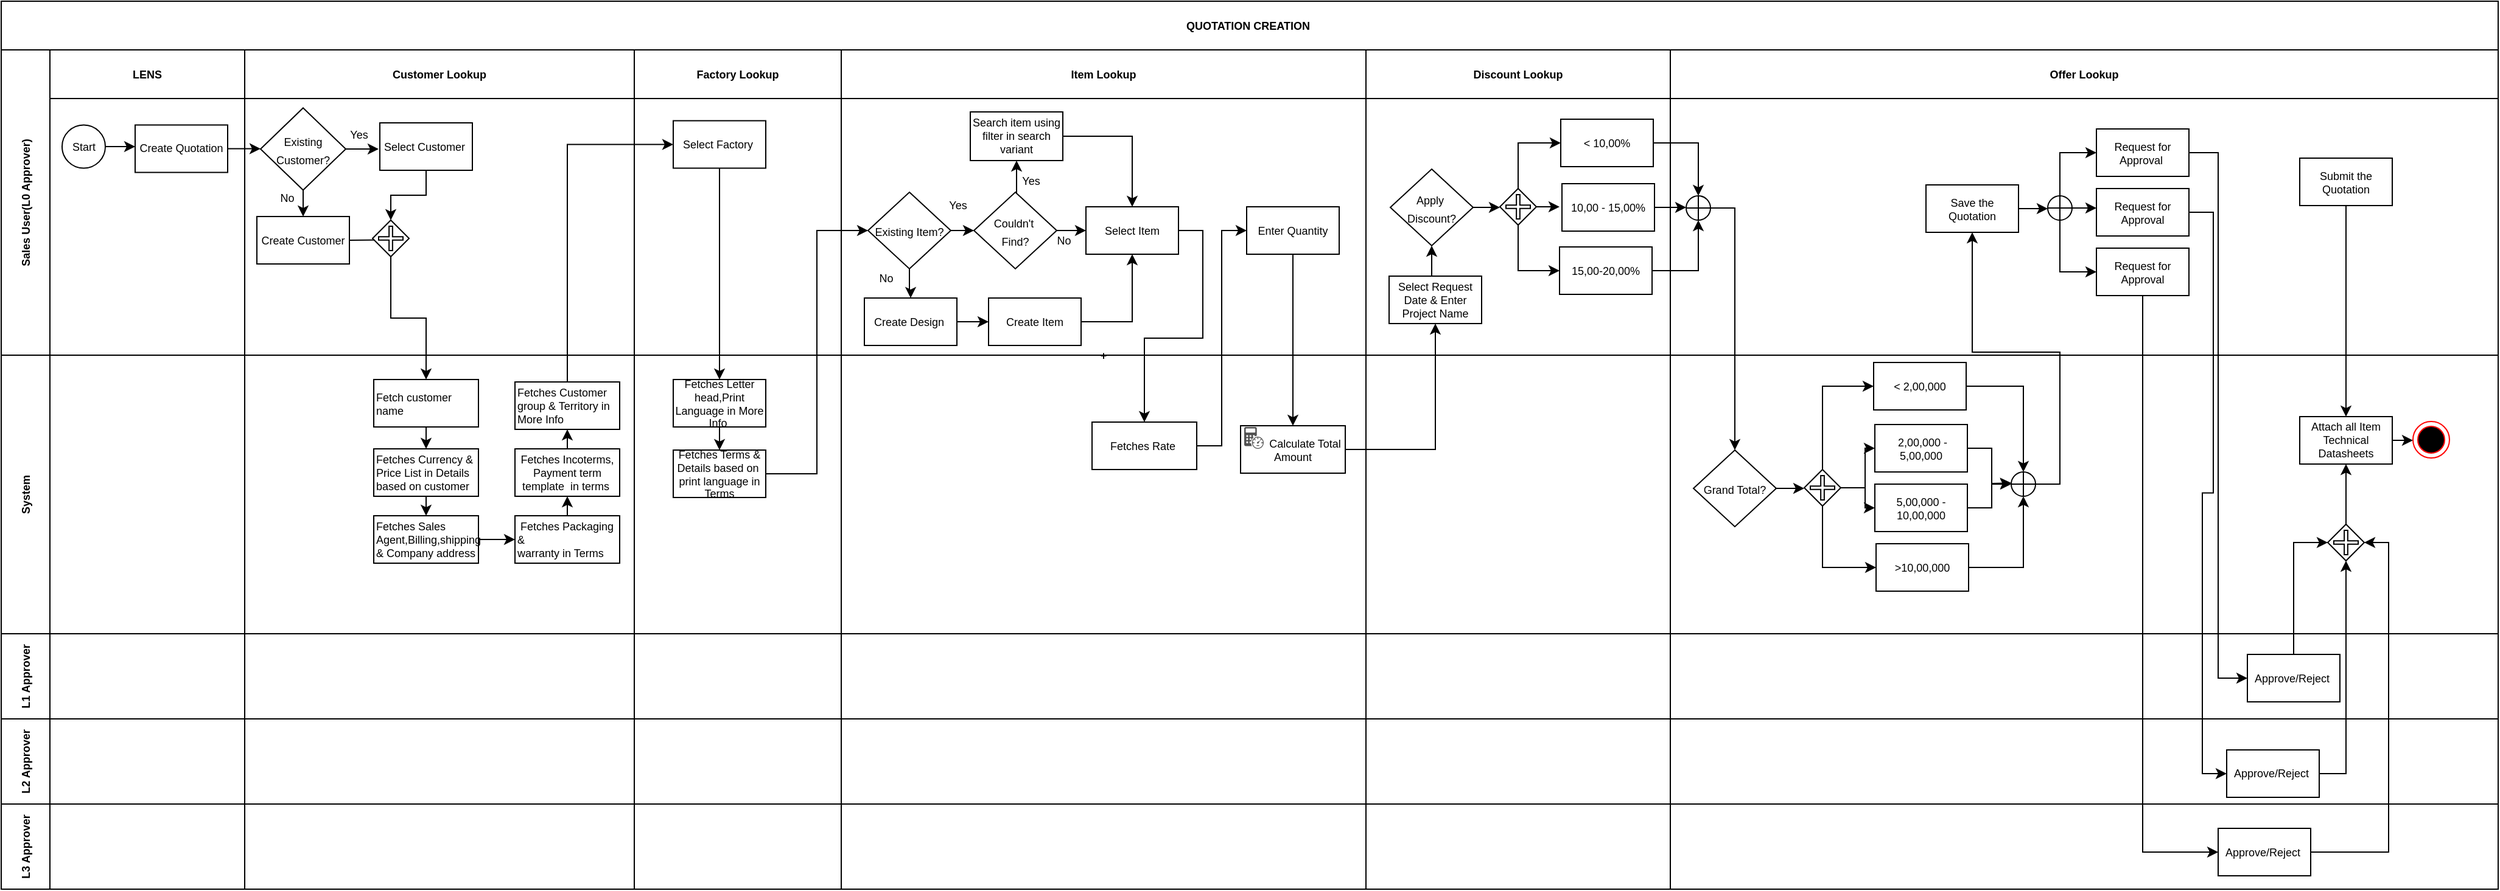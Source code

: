 <mxfile version="28.0.4">
  <diagram name="Page-1" id="TXxOkmzMB-AsiZWHqzil">
    <mxGraphModel dx="1001" dy="408" grid="1" gridSize="10" guides="1" tooltips="1" connect="1" arrows="1" fold="1" page="1" pageScale="1" pageWidth="1400" pageHeight="850" math="0" shadow="0">
      <root>
        <mxCell id="0" />
        <mxCell id="1" parent="0" />
        <mxCell id="I9-Bo0b2mwKEJArJB-ll-1" value="QUOTATION CREATION " style="shape=table;childLayout=tableLayout;startSize=40;collapsible=0;recursiveResize=0;expand=0;fontSize=9;fontStyle=1" parent="1" vertex="1">
          <mxGeometry x="119" width="2051.0" height="730.0" as="geometry" />
        </mxCell>
        <mxCell id="I9-Bo0b2mwKEJArJB-ll-2" value="Sales User(L0 Approver)" style="shape=tableRow;horizontal=0;swimlaneHead=0;swimlaneBody=0;top=0;left=0;strokeColor=inherit;bottom=0;right=0;dropTarget=0;fontStyle=1;fillColor=none;points=[[0,0.5],[1,0.5]];portConstraint=eastwest;startSize=40;collapsible=0;recursiveResize=0;expand=0;fontSize=9;" parent="I9-Bo0b2mwKEJArJB-ll-1" vertex="1">
          <mxGeometry y="40" width="2051.0" height="251" as="geometry" />
        </mxCell>
        <mxCell id="I9-Bo0b2mwKEJArJB-ll-3" value="LENS" style="swimlane;swimlaneHead=0;swimlaneBody=0;fontStyle=1;strokeColor=inherit;connectable=0;fillColor=none;startSize=40;collapsible=0;recursiveResize=0;expand=0;fontSize=9;" parent="I9-Bo0b2mwKEJArJB-ll-2" vertex="1">
          <mxGeometry x="40" width="160" height="251" as="geometry">
            <mxRectangle width="160" height="251" as="alternateBounds" />
          </mxGeometry>
        </mxCell>
        <mxCell id="I9-Bo0b2mwKEJArJB-ll-82" style="edgeStyle=orthogonalEdgeStyle;rounded=0;orthogonalLoop=1;jettySize=auto;html=1;exitX=1;exitY=0.5;exitDx=0;exitDy=0;" parent="I9-Bo0b2mwKEJArJB-ll-3" source="I9-Bo0b2mwKEJArJB-ll-34" edge="1">
          <mxGeometry relative="1" as="geometry">
            <mxPoint x="70" y="79.5" as="targetPoint" />
          </mxGeometry>
        </mxCell>
        <mxCell id="I9-Bo0b2mwKEJArJB-ll-34" value="&lt;font&gt;Start&lt;/font&gt;" style="ellipse;whiteSpace=wrap;html=1;aspect=fixed;fontSize=9;" parent="I9-Bo0b2mwKEJArJB-ll-3" vertex="1">
          <mxGeometry x="10" y="61.75" width="35.5" height="35.5" as="geometry" />
        </mxCell>
        <mxCell id="I9-Bo0b2mwKEJArJB-ll-36" value="Create Quotation" style="rounded=0;whiteSpace=wrap;html=1;align=center;fontSize=9;" parent="I9-Bo0b2mwKEJArJB-ll-3" vertex="1">
          <mxGeometry x="70" y="61.75" width="76" height="39" as="geometry" />
        </mxCell>
        <mxCell id="I9-Bo0b2mwKEJArJB-ll-4" value="Customer Lookup" style="swimlane;swimlaneHead=0;swimlaneBody=0;fontStyle=1;strokeColor=inherit;connectable=0;fillColor=none;startSize=40;collapsible=0;recursiveResize=0;expand=0;fontSize=9;" parent="I9-Bo0b2mwKEJArJB-ll-2" vertex="1">
          <mxGeometry x="200" width="320" height="251" as="geometry">
            <mxRectangle width="320" height="251" as="alternateBounds" />
          </mxGeometry>
        </mxCell>
        <mxCell id="I9-Bo0b2mwKEJArJB-ll-195" style="edgeStyle=orthogonalEdgeStyle;rounded=0;orthogonalLoop=1;jettySize=auto;html=1;exitX=1;exitY=0.5;exitDx=0;exitDy=0;" parent="I9-Bo0b2mwKEJArJB-ll-4" source="I9-Bo0b2mwKEJArJB-ll-5" edge="1">
          <mxGeometry relative="1" as="geometry">
            <mxPoint x="130" y="156" as="targetPoint" />
          </mxGeometry>
        </mxCell>
        <mxCell id="I9-Bo0b2mwKEJArJB-ll-5" value="Create Customer" style="rounded=0;whiteSpace=wrap;html=1;align=center;fontSize=9;" parent="I9-Bo0b2mwKEJArJB-ll-4" vertex="1">
          <mxGeometry x="10" y="137" width="76" height="39" as="geometry" />
        </mxCell>
        <mxCell id="I9-Bo0b2mwKEJArJB-ll-7" value="Select Request Date &amp;amp; Enter Project Name" style="rounded=0;whiteSpace=wrap;html=1;align=center;fontSize=9;" parent="I9-Bo0b2mwKEJArJB-ll-4" vertex="1">
          <mxGeometry x="940" y="186" width="76" height="39" as="geometry" />
        </mxCell>
        <mxCell id="I9-Bo0b2mwKEJArJB-ll-9" value="Select Item" style="rounded=0;whiteSpace=wrap;html=1;align=center;fontSize=9;" parent="I9-Bo0b2mwKEJArJB-ll-4" vertex="1">
          <mxGeometry x="691" y="129" width="76" height="39" as="geometry" />
        </mxCell>
        <mxCell id="I9-Bo0b2mwKEJArJB-ll-91" value="Select Customer&amp;nbsp;" style="rounded=0;whiteSpace=wrap;html=1;align=center;fontSize=9;" parent="I9-Bo0b2mwKEJArJB-ll-4" vertex="1">
          <mxGeometry x="111" y="60" width="76" height="39" as="geometry" />
        </mxCell>
        <mxCell id="I9-Bo0b2mwKEJArJB-ll-111" style="edgeStyle=orthogonalEdgeStyle;rounded=0;orthogonalLoop=1;jettySize=auto;html=1;exitX=1;exitY=0.5;exitDx=0;exitDy=0;" parent="I9-Bo0b2mwKEJArJB-ll-4" source="I9-Bo0b2mwKEJArJB-ll-106" edge="1">
          <mxGeometry relative="1" as="geometry">
            <mxPoint x="110" y="81.167" as="targetPoint" />
          </mxGeometry>
        </mxCell>
        <mxCell id="I9-Bo0b2mwKEJArJB-ll-112" style="edgeStyle=orthogonalEdgeStyle;rounded=0;orthogonalLoop=1;jettySize=auto;html=1;exitX=0.5;exitY=1;exitDx=0;exitDy=0;entryX=0.5;entryY=0;entryDx=0;entryDy=0;" parent="I9-Bo0b2mwKEJArJB-ll-4" source="I9-Bo0b2mwKEJArJB-ll-106" target="I9-Bo0b2mwKEJArJB-ll-5" edge="1">
          <mxGeometry relative="1" as="geometry" />
        </mxCell>
        <mxCell id="I9-Bo0b2mwKEJArJB-ll-106" value="&lt;font style=&quot;font-size: 9px;&quot;&gt;Existing Customer?&lt;/font&gt;" style="rhombus;whiteSpace=wrap;html=1;" parent="I9-Bo0b2mwKEJArJB-ll-4" vertex="1">
          <mxGeometry x="13" y="47.75" width="70" height="67.5" as="geometry" />
        </mxCell>
        <mxCell id="I9-Bo0b2mwKEJArJB-ll-113" value="&lt;font style=&quot;font-size: 9px;&quot;&gt;No&lt;/font&gt;" style="text;html=1;align=center;verticalAlign=middle;whiteSpace=wrap;rounded=0;" parent="I9-Bo0b2mwKEJArJB-ll-4" vertex="1">
          <mxGeometry x="20" y="115.25" width="30" height="12.25" as="geometry" />
        </mxCell>
        <mxCell id="I9-Bo0b2mwKEJArJB-ll-114" value="&lt;font style=&quot;font-size: 9px;&quot;&gt;Yes&lt;/font&gt;" style="text;html=1;align=center;verticalAlign=middle;whiteSpace=wrap;rounded=0;" parent="I9-Bo0b2mwKEJArJB-ll-4" vertex="1">
          <mxGeometry x="79" y="63" width="30" height="12.25" as="geometry" />
        </mxCell>
        <mxCell id="I9-Bo0b2mwKEJArJB-ll-123" value="Factory Lookup" style="swimlane;swimlaneHead=0;swimlaneBody=0;fontStyle=1;strokeColor=inherit;connectable=0;fillColor=none;startSize=40;collapsible=0;recursiveResize=0;expand=0;fontSize=9;" parent="I9-Bo0b2mwKEJArJB-ll-2" vertex="1">
          <mxGeometry x="520" width="170" height="251" as="geometry">
            <mxRectangle width="170" height="251" as="alternateBounds" />
          </mxGeometry>
        </mxCell>
        <mxCell id="I9-Bo0b2mwKEJArJB-ll-127" value="Select Factory&amp;nbsp;" style="rounded=0;whiteSpace=wrap;html=1;align=center;fontSize=9;" parent="I9-Bo0b2mwKEJArJB-ll-123" vertex="1">
          <mxGeometry x="32" y="58.25" width="76" height="39" as="geometry" />
        </mxCell>
        <mxCell id="I9-Bo0b2mwKEJArJB-ll-10" value="Item Lookup" style="swimlane;swimlaneHead=0;swimlaneBody=0;fontStyle=1;strokeColor=inherit;connectable=0;fillColor=none;startSize=40;collapsible=0;recursiveResize=0;expand=0;fontSize=9;" parent="I9-Bo0b2mwKEJArJB-ll-2" vertex="1">
          <mxGeometry x="690" width="431" height="251" as="geometry">
            <mxRectangle width="431" height="251" as="alternateBounds" />
          </mxGeometry>
        </mxCell>
        <mxCell id="I9-Bo0b2mwKEJArJB-ll-138" value="Search item using filter in search variant" style="rounded=0;whiteSpace=wrap;html=1;align=center;fontSize=9;" parent="I9-Bo0b2mwKEJArJB-ll-10" vertex="1">
          <mxGeometry x="106" y="51" width="76" height="40" as="geometry" />
        </mxCell>
        <mxCell id="I9-Bo0b2mwKEJArJB-ll-153" style="edgeStyle=orthogonalEdgeStyle;rounded=0;orthogonalLoop=1;jettySize=auto;html=1;exitX=1;exitY=0.5;exitDx=0;exitDy=0;entryX=0;entryY=0.5;entryDx=0;entryDy=0;" parent="I9-Bo0b2mwKEJArJB-ll-10" source="I9-Bo0b2mwKEJArJB-ll-139" target="I9-Bo0b2mwKEJArJB-ll-152" edge="1">
          <mxGeometry relative="1" as="geometry" />
        </mxCell>
        <mxCell id="I9-Bo0b2mwKEJArJB-ll-139" value="Create Design&amp;nbsp;" style="rounded=0;whiteSpace=wrap;html=1;align=center;fontSize=9;" parent="I9-Bo0b2mwKEJArJB-ll-10" vertex="1">
          <mxGeometry x="19" y="204" width="76" height="39" as="geometry" />
        </mxCell>
        <mxCell id="I9-Bo0b2mwKEJArJB-ll-160" style="edgeStyle=orthogonalEdgeStyle;rounded=0;orthogonalLoop=1;jettySize=auto;html=1;exitX=0.5;exitY=1;exitDx=0;exitDy=0;" parent="I9-Bo0b2mwKEJArJB-ll-10" source="I9-Bo0b2mwKEJArJB-ll-135" target="I9-Bo0b2mwKEJArJB-ll-139" edge="1">
          <mxGeometry relative="1" as="geometry" />
        </mxCell>
        <mxCell id="I9-Bo0b2mwKEJArJB-ll-162" style="edgeStyle=orthogonalEdgeStyle;rounded=0;orthogonalLoop=1;jettySize=auto;html=1;exitX=1;exitY=0.5;exitDx=0;exitDy=0;entryX=0;entryY=0.5;entryDx=0;entryDy=0;" parent="I9-Bo0b2mwKEJArJB-ll-10" source="I9-Bo0b2mwKEJArJB-ll-135" target="I9-Bo0b2mwKEJArJB-ll-161" edge="1">
          <mxGeometry relative="1" as="geometry" />
        </mxCell>
        <mxCell id="I9-Bo0b2mwKEJArJB-ll-135" value="&lt;font style=&quot;font-size: 9px;&quot;&gt;Existing Item?&lt;/font&gt;" style="rhombus;whiteSpace=wrap;html=1;" parent="I9-Bo0b2mwKEJArJB-ll-10" vertex="1">
          <mxGeometry x="22" y="117" width="68" height="63" as="geometry" />
        </mxCell>
        <mxCell id="I9-Bo0b2mwKEJArJB-ll-137" value="&lt;font style=&quot;font-size: 9px;&quot;&gt;Yes&lt;/font&gt;" style="text;html=1;align=center;verticalAlign=middle;whiteSpace=wrap;rounded=0;" parent="I9-Bo0b2mwKEJArJB-ll-10" vertex="1">
          <mxGeometry x="81" y="121" width="30" height="11.75" as="geometry" />
        </mxCell>
        <mxCell id="I9-Bo0b2mwKEJArJB-ll-136" value="&lt;font style=&quot;font-size: 9px;&quot;&gt;No&lt;/font&gt;" style="text;html=1;align=center;verticalAlign=middle;whiteSpace=wrap;rounded=0;" parent="I9-Bo0b2mwKEJArJB-ll-10" vertex="1">
          <mxGeometry x="22" y="180.5" width="30" height="12.25" as="geometry" />
        </mxCell>
        <mxCell id="I9-Bo0b2mwKEJArJB-ll-152" value="Create Item" style="rounded=0;whiteSpace=wrap;html=1;align=center;fontSize=9;" parent="I9-Bo0b2mwKEJArJB-ll-10" vertex="1">
          <mxGeometry x="121" y="204" width="76" height="39" as="geometry" />
        </mxCell>
        <mxCell id="I9-Bo0b2mwKEJArJB-ll-154" value="Enter Quantity" style="rounded=0;whiteSpace=wrap;html=1;align=center;fontSize=9;" parent="I9-Bo0b2mwKEJArJB-ll-10" vertex="1">
          <mxGeometry x="333" y="129" width="76" height="39" as="geometry" />
        </mxCell>
        <mxCell id="I9-Bo0b2mwKEJArJB-ll-164" style="edgeStyle=orthogonalEdgeStyle;rounded=0;orthogonalLoop=1;jettySize=auto;html=1;exitX=0.5;exitY=0;exitDx=0;exitDy=0;entryX=0.5;entryY=1;entryDx=0;entryDy=0;" parent="I9-Bo0b2mwKEJArJB-ll-10" source="I9-Bo0b2mwKEJArJB-ll-161" target="I9-Bo0b2mwKEJArJB-ll-138" edge="1">
          <mxGeometry relative="1" as="geometry" />
        </mxCell>
        <mxCell id="I9-Bo0b2mwKEJArJB-ll-166" style="edgeStyle=orthogonalEdgeStyle;rounded=0;orthogonalLoop=1;jettySize=auto;html=1;exitX=1;exitY=0.5;exitDx=0;exitDy=0;" parent="I9-Bo0b2mwKEJArJB-ll-10" source="I9-Bo0b2mwKEJArJB-ll-161" edge="1">
          <mxGeometry relative="1" as="geometry">
            <mxPoint x="201" y="148.833" as="targetPoint" />
          </mxGeometry>
        </mxCell>
        <mxCell id="I9-Bo0b2mwKEJArJB-ll-161" value="&lt;div&gt;&lt;font style=&quot;font-size: 9px;&quot;&gt;Couldn&#39;t&amp;nbsp;&lt;/font&gt;&lt;/div&gt;&lt;div&gt;&lt;font style=&quot;font-size: 9px;&quot;&gt;Find?&lt;/font&gt;&lt;/div&gt;" style="rhombus;whiteSpace=wrap;html=1;" parent="I9-Bo0b2mwKEJArJB-ll-10" vertex="1">
          <mxGeometry x="109" y="117" width="68" height="63" as="geometry" />
        </mxCell>
        <mxCell id="I9-Bo0b2mwKEJArJB-ll-165" value="&lt;font style=&quot;font-size: 9px;&quot;&gt;Yes&lt;/font&gt;" style="text;html=1;align=center;verticalAlign=middle;whiteSpace=wrap;rounded=0;" parent="I9-Bo0b2mwKEJArJB-ll-10" vertex="1">
          <mxGeometry x="141" y="101" width="30" height="11.75" as="geometry" />
        </mxCell>
        <mxCell id="I9-Bo0b2mwKEJArJB-ll-167" value="&lt;font style=&quot;font-size: 9px;&quot;&gt;No&lt;/font&gt;" style="text;html=1;align=center;verticalAlign=middle;whiteSpace=wrap;rounded=0;" parent="I9-Bo0b2mwKEJArJB-ll-10" vertex="1">
          <mxGeometry x="168" y="150" width="30" height="12.25" as="geometry" />
        </mxCell>
        <mxCell id="I9-Bo0b2mwKEJArJB-ll-11" value="Discount Lookup" style="swimlane;swimlaneHead=0;swimlaneBody=0;fontStyle=1;strokeColor=inherit;connectable=0;fillColor=none;startSize=40;collapsible=0;recursiveResize=0;expand=0;fontSize=9;" parent="I9-Bo0b2mwKEJArJB-ll-2" vertex="1">
          <mxGeometry x="1121" width="250" height="251" as="geometry">
            <mxRectangle width="250" height="251" as="alternateBounds" />
          </mxGeometry>
        </mxCell>
        <mxCell id="0062zbEWB8ZTDNwPYumu-15" style="edgeStyle=orthogonalEdgeStyle;rounded=0;orthogonalLoop=1;jettySize=auto;html=1;exitX=1;exitY=0.5;exitDx=0;exitDy=0;" edge="1" parent="I9-Bo0b2mwKEJArJB-ll-11" source="0062zbEWB8ZTDNwPYumu-1">
          <mxGeometry relative="1" as="geometry">
            <mxPoint x="110" y="129.706" as="targetPoint" />
          </mxGeometry>
        </mxCell>
        <mxCell id="0062zbEWB8ZTDNwPYumu-1" value="&lt;div&gt;&lt;font style=&quot;font-size: 9px;&quot;&gt;Apply&amp;nbsp;&lt;/font&gt;&lt;/div&gt;&lt;div&gt;&lt;font style=&quot;font-size: 9px;&quot;&gt;Discount?&lt;/font&gt;&lt;/div&gt;" style="rhombus;whiteSpace=wrap;html=1;" vertex="1" parent="I9-Bo0b2mwKEJArJB-ll-11">
          <mxGeometry x="20" y="98" width="68" height="63" as="geometry" />
        </mxCell>
        <mxCell id="I9-Bo0b2mwKEJArJB-ll-12" value="Offer Lookup" style="swimlane;swimlaneHead=0;swimlaneBody=0;fontStyle=1;strokeColor=inherit;connectable=0;fillColor=none;startSize=40;collapsible=0;recursiveResize=0;expand=0;fontSize=9;" parent="I9-Bo0b2mwKEJArJB-ll-2" vertex="1">
          <mxGeometry x="1371" width="680" height="251" as="geometry">
            <mxRectangle width="680" height="251" as="alternateBounds" />
          </mxGeometry>
        </mxCell>
        <mxCell id="96Y8R74PH3aCacMJTz5c-129" value="&amp;lt; 2,00,000" style="rounded=0;whiteSpace=wrap;html=1;align=center;fontSize=9;" parent="I9-Bo0b2mwKEJArJB-ll-12" vertex="1">
          <mxGeometry x="167" y="257" width="76" height="39" as="geometry" />
        </mxCell>
        <mxCell id="I9-Bo0b2mwKEJArJB-ll-53" value="Submit the Quotation" style="rounded=0;whiteSpace=wrap;html=1;align=center;fontSize=9;" parent="I9-Bo0b2mwKEJArJB-ll-12" vertex="1">
          <mxGeometry x="517" y="89" width="76" height="39" as="geometry" />
        </mxCell>
        <mxCell id="96Y8R74PH3aCacMJTz5c-23" value="&lt;font style=&quot;font-size: 9px;&quot;&gt;Grand Total?&lt;/font&gt;" style="rhombus;whiteSpace=wrap;html=1;" parent="I9-Bo0b2mwKEJArJB-ll-12" vertex="1">
          <mxGeometry x="19" y="329" width="68" height="63" as="geometry" />
        </mxCell>
        <mxCell id="96Y8R74PH3aCacMJTz5c-22" value="&amp;nbsp;2,00,000 - 5,00,000" style="rounded=0;whiteSpace=wrap;html=1;align=center;fontSize=9;" parent="I9-Bo0b2mwKEJArJB-ll-12" vertex="1">
          <mxGeometry x="168" y="308" width="76" height="39" as="geometry" />
        </mxCell>
        <mxCell id="96Y8R74PH3aCacMJTz5c-127" value="5,00,000 - 10,00,000" style="rounded=0;whiteSpace=wrap;html=1;align=center;fontSize=9;" parent="I9-Bo0b2mwKEJArJB-ll-12" vertex="1">
          <mxGeometry x="168" y="357" width="76" height="39" as="geometry" />
        </mxCell>
        <mxCell id="96Y8R74PH3aCacMJTz5c-128" value="&amp;gt;10,00,000" style="rounded=0;whiteSpace=wrap;html=1;align=center;fontSize=9;" parent="I9-Bo0b2mwKEJArJB-ll-12" vertex="1">
          <mxGeometry x="169" y="406" width="76" height="39" as="geometry" />
        </mxCell>
        <mxCell id="96Y8R74PH3aCacMJTz5c-153" value="Request for Approval&amp;nbsp;" style="rounded=0;whiteSpace=wrap;html=1;align=center;fontSize=9;" parent="I9-Bo0b2mwKEJArJB-ll-12" vertex="1">
          <mxGeometry x="350" y="65" width="76" height="39" as="geometry" />
        </mxCell>
        <mxCell id="96Y8R74PH3aCacMJTz5c-198" value="Request for Approval" style="rounded=0;whiteSpace=wrap;html=1;align=center;fontSize=9;" parent="I9-Bo0b2mwKEJArJB-ll-12" vertex="1">
          <mxGeometry x="350" y="163" width="76" height="39" as="geometry" />
        </mxCell>
        <mxCell id="96Y8R74PH3aCacMJTz5c-197" value="Request for Approval" style="rounded=0;whiteSpace=wrap;html=1;align=center;fontSize=9;" parent="I9-Bo0b2mwKEJArJB-ll-12" vertex="1">
          <mxGeometry x="350" y="114" width="76" height="39" as="geometry" />
        </mxCell>
        <mxCell id="0062zbEWB8ZTDNwPYumu-41" style="edgeStyle=orthogonalEdgeStyle;rounded=0;orthogonalLoop=1;jettySize=auto;html=1;exitX=1;exitY=0.5;exitDx=0;exitDy=0;" edge="1" parent="I9-Bo0b2mwKEJArJB-ll-12" source="I9-Bo0b2mwKEJArJB-ll-51">
          <mxGeometry relative="1" as="geometry">
            <mxPoint x="310" y="130.333" as="targetPoint" />
          </mxGeometry>
        </mxCell>
        <mxCell id="I9-Bo0b2mwKEJArJB-ll-51" value="Save the Quotation" style="rounded=0;whiteSpace=wrap;html=1;align=center;fontSize=9;" parent="I9-Bo0b2mwKEJArJB-ll-12" vertex="1">
          <mxGeometry x="210" y="111" width="76" height="39" as="geometry" />
        </mxCell>
        <mxCell id="0062zbEWB8ZTDNwPYumu-42" style="edgeStyle=orthogonalEdgeStyle;rounded=0;orthogonalLoop=1;jettySize=auto;html=1;exitX=0.5;exitY=0;exitDx=0;exitDy=0;entryX=0;entryY=0.5;entryDx=0;entryDy=0;" edge="1" parent="I9-Bo0b2mwKEJArJB-ll-12" source="0062zbEWB8ZTDNwPYumu-18" target="96Y8R74PH3aCacMJTz5c-153">
          <mxGeometry relative="1" as="geometry" />
        </mxCell>
        <mxCell id="0062zbEWB8ZTDNwPYumu-43" style="edgeStyle=orthogonalEdgeStyle;rounded=0;orthogonalLoop=1;jettySize=auto;html=1;exitX=1;exitY=0.5;exitDx=0;exitDy=0;" edge="1" parent="I9-Bo0b2mwKEJArJB-ll-12" source="0062zbEWB8ZTDNwPYumu-18">
          <mxGeometry relative="1" as="geometry">
            <mxPoint x="350" y="130.333" as="targetPoint" />
          </mxGeometry>
        </mxCell>
        <mxCell id="0062zbEWB8ZTDNwPYumu-45" style="edgeStyle=orthogonalEdgeStyle;rounded=0;orthogonalLoop=1;jettySize=auto;html=1;exitX=0.5;exitY=1;exitDx=0;exitDy=0;entryX=0;entryY=0.5;entryDx=0;entryDy=0;" edge="1" parent="I9-Bo0b2mwKEJArJB-ll-12" source="0062zbEWB8ZTDNwPYumu-18" target="96Y8R74PH3aCacMJTz5c-198">
          <mxGeometry relative="1" as="geometry" />
        </mxCell>
        <mxCell id="0062zbEWB8ZTDNwPYumu-18" value="" style="shape=orEllipse;perimeter=ellipsePerimeter;whiteSpace=wrap;html=1;backgroundOutline=1;" vertex="1" parent="I9-Bo0b2mwKEJArJB-ll-12">
          <mxGeometry x="310" y="120" width="20" height="20" as="geometry" />
        </mxCell>
        <mxCell id="0062zbEWB8ZTDNwPYumu-50" style="edgeStyle=orthogonalEdgeStyle;rounded=0;orthogonalLoop=1;jettySize=auto;html=1;exitX=1;exitY=0.5;exitDx=0;exitDy=0;entryX=0.5;entryY=0;entryDx=0;entryDy=0;" edge="1" parent="I9-Bo0b2mwKEJArJB-ll-12" source="0062zbEWB8ZTDNwPYumu-46" target="96Y8R74PH3aCacMJTz5c-23">
          <mxGeometry relative="1" as="geometry" />
        </mxCell>
        <mxCell id="0062zbEWB8ZTDNwPYumu-46" value="" style="shape=orEllipse;perimeter=ellipsePerimeter;whiteSpace=wrap;html=1;backgroundOutline=1;" vertex="1" parent="I9-Bo0b2mwKEJArJB-ll-12">
          <mxGeometry x="13" y="120" width="20" height="20" as="geometry" />
        </mxCell>
        <mxCell id="I9-Bo0b2mwKEJArJB-ll-107" style="edgeStyle=orthogonalEdgeStyle;rounded=0;orthogonalLoop=1;jettySize=auto;html=1;exitX=1;exitY=0.5;exitDx=0;exitDy=0;entryX=0;entryY=0.5;entryDx=0;entryDy=0;" parent="I9-Bo0b2mwKEJArJB-ll-2" source="I9-Bo0b2mwKEJArJB-ll-36" target="I9-Bo0b2mwKEJArJB-ll-106" edge="1">
          <mxGeometry relative="1" as="geometry" />
        </mxCell>
        <mxCell id="I9-Bo0b2mwKEJArJB-ll-168" style="edgeStyle=orthogonalEdgeStyle;rounded=0;orthogonalLoop=1;jettySize=auto;html=1;exitX=1;exitY=0.5;exitDx=0;exitDy=0;entryX=0.5;entryY=0;entryDx=0;entryDy=0;" parent="I9-Bo0b2mwKEJArJB-ll-2" source="I9-Bo0b2mwKEJArJB-ll-138" target="I9-Bo0b2mwKEJArJB-ll-9" edge="1">
          <mxGeometry relative="1" as="geometry" />
        </mxCell>
        <mxCell id="I9-Bo0b2mwKEJArJB-ll-169" style="edgeStyle=orthogonalEdgeStyle;rounded=0;orthogonalLoop=1;jettySize=auto;html=1;exitX=1;exitY=0.5;exitDx=0;exitDy=0;entryX=0.5;entryY=1;entryDx=0;entryDy=0;" parent="I9-Bo0b2mwKEJArJB-ll-2" source="I9-Bo0b2mwKEJArJB-ll-152" target="I9-Bo0b2mwKEJArJB-ll-9" edge="1">
          <mxGeometry relative="1" as="geometry" />
        </mxCell>
        <mxCell id="0062zbEWB8ZTDNwPYumu-2" style="edgeStyle=orthogonalEdgeStyle;rounded=0;orthogonalLoop=1;jettySize=auto;html=1;exitX=0.5;exitY=0;exitDx=0;exitDy=0;entryX=0.5;entryY=1;entryDx=0;entryDy=0;" edge="1" parent="I9-Bo0b2mwKEJArJB-ll-2" source="I9-Bo0b2mwKEJArJB-ll-7" target="0062zbEWB8ZTDNwPYumu-1">
          <mxGeometry relative="1" as="geometry" />
        </mxCell>
        <mxCell id="I9-Bo0b2mwKEJArJB-ll-13" value="System" style="shape=tableRow;horizontal=0;swimlaneHead=0;swimlaneBody=0;top=0;left=0;strokeColor=inherit;bottom=0;right=0;dropTarget=0;fontStyle=1;fillColor=none;points=[[0,0.5],[1,0.5]];portConstraint=eastwest;startSize=40;collapsible=0;recursiveResize=0;expand=0;fontSize=9;" parent="I9-Bo0b2mwKEJArJB-ll-1" vertex="1">
          <mxGeometry y="291" width="2051.0" height="229" as="geometry" />
        </mxCell>
        <mxCell id="I9-Bo0b2mwKEJArJB-ll-14" value="" style="swimlane;swimlaneHead=0;swimlaneBody=0;fontStyle=1;connectable=0;strokeColor=inherit;fillColor=none;startSize=0;collapsible=0;recursiveResize=0;expand=0;fontSize=9;" parent="I9-Bo0b2mwKEJArJB-ll-13" vertex="1">
          <mxGeometry x="40" width="160" height="229" as="geometry">
            <mxRectangle width="160" height="229" as="alternateBounds" />
          </mxGeometry>
        </mxCell>
        <mxCell id="I9-Bo0b2mwKEJArJB-ll-15" value="" style="swimlane;swimlaneHead=0;swimlaneBody=0;fontStyle=1;connectable=0;strokeColor=inherit;fillColor=none;startSize=0;collapsible=0;recursiveResize=0;expand=0;fontSize=9;" parent="I9-Bo0b2mwKEJArJB-ll-13" vertex="1">
          <mxGeometry x="200" width="320" height="229" as="geometry">
            <mxRectangle width="320" height="229" as="alternateBounds" />
          </mxGeometry>
        </mxCell>
        <mxCell id="I9-Bo0b2mwKEJArJB-ll-16" value="&amp;nbsp; &amp;nbsp; &amp;nbsp; &amp;nbsp; Calculate Total Amount" style="rounded=0;whiteSpace=wrap;html=1;align=center;fontSize=9;" parent="I9-Bo0b2mwKEJArJB-ll-15" vertex="1">
          <mxGeometry x="818" y="58" width="86" height="39" as="geometry" />
        </mxCell>
        <mxCell id="I9-Bo0b2mwKEJArJB-ll-17" value="" style="sketch=0;pointerEvents=1;shadow=0;dashed=0;html=1;strokeColor=none;fillColor=#505050;labelPosition=center;verticalLabelPosition=bottom;verticalAlign=top;outlineConnect=0;align=center;shape=mxgraph.office.concepts.bandwidth_calculator;fontSize=9;" parent="I9-Bo0b2mwKEJArJB-ll-15" vertex="1">
          <mxGeometry x="821" y="59" width="16" height="18" as="geometry" />
        </mxCell>
        <mxCell id="I9-Bo0b2mwKEJArJB-ll-101" style="edgeStyle=orthogonalEdgeStyle;rounded=0;orthogonalLoop=1;jettySize=auto;html=1;exitX=0.5;exitY=1;exitDx=0;exitDy=0;entryX=0.5;entryY=0;entryDx=0;entryDy=0;" parent="I9-Bo0b2mwKEJArJB-ll-15" source="I9-Bo0b2mwKEJArJB-ll-41" target="I9-Bo0b2mwKEJArJB-ll-43" edge="1">
          <mxGeometry relative="1" as="geometry" />
        </mxCell>
        <mxCell id="I9-Bo0b2mwKEJArJB-ll-41" value="Fetch customer name" style="rounded=0;whiteSpace=wrap;html=1;align=left;fontSize=9;" parent="I9-Bo0b2mwKEJArJB-ll-15" vertex="1">
          <mxGeometry x="106" y="20" width="86" height="39" as="geometry" />
        </mxCell>
        <mxCell id="I9-Bo0b2mwKEJArJB-ll-102" style="edgeStyle=orthogonalEdgeStyle;rounded=0;orthogonalLoop=1;jettySize=auto;html=1;exitX=0.5;exitY=1;exitDx=0;exitDy=0;entryX=0.5;entryY=0;entryDx=0;entryDy=0;" parent="I9-Bo0b2mwKEJArJB-ll-15" source="I9-Bo0b2mwKEJArJB-ll-43" target="I9-Bo0b2mwKEJArJB-ll-19" edge="1">
          <mxGeometry relative="1" as="geometry" />
        </mxCell>
        <mxCell id="I9-Bo0b2mwKEJArJB-ll-43" value="&lt;div align=&quot;left&quot;&gt;Fetches Currency &amp;amp; Price List in Details based on customer&lt;/div&gt;" style="rounded=0;whiteSpace=wrap;html=1;align=left;fontSize=9;" parent="I9-Bo0b2mwKEJArJB-ll-15" vertex="1">
          <mxGeometry x="106" y="77" width="86" height="39" as="geometry" />
        </mxCell>
        <mxCell id="I9-Bo0b2mwKEJArJB-ll-103" style="edgeStyle=orthogonalEdgeStyle;rounded=0;orthogonalLoop=1;jettySize=auto;html=1;exitX=1;exitY=0.5;exitDx=0;exitDy=0;entryX=0;entryY=0.5;entryDx=0;entryDy=0;" parent="I9-Bo0b2mwKEJArJB-ll-15" source="I9-Bo0b2mwKEJArJB-ll-19" target="I9-Bo0b2mwKEJArJB-ll-90" edge="1">
          <mxGeometry relative="1" as="geometry" />
        </mxCell>
        <mxCell id="I9-Bo0b2mwKEJArJB-ll-19" value="&lt;div align=&quot;left&quot;&gt;Fetches Sales Agent,Billing,shipping &amp;amp; Company address&lt;/div&gt;" style="rounded=0;whiteSpace=wrap;html=1;align=left;fontSize=9;" parent="I9-Bo0b2mwKEJArJB-ll-15" vertex="1">
          <mxGeometry x="106" y="132" width="86" height="39" as="geometry" />
        </mxCell>
        <mxCell id="I9-Bo0b2mwKEJArJB-ll-105" style="edgeStyle=orthogonalEdgeStyle;rounded=0;orthogonalLoop=1;jettySize=auto;html=1;exitX=0.5;exitY=0;exitDx=0;exitDy=0;entryX=0.5;entryY=1;entryDx=0;entryDy=0;" parent="I9-Bo0b2mwKEJArJB-ll-15" source="I9-Bo0b2mwKEJArJB-ll-23" target="I9-Bo0b2mwKEJArJB-ll-89" edge="1">
          <mxGeometry relative="1" as="geometry" />
        </mxCell>
        <mxCell id="I9-Bo0b2mwKEJArJB-ll-23" value="&lt;div&gt;Fetches Incoterms,&lt;/div&gt;&lt;div&gt;Payment term template&amp;nbsp; in terms&amp;nbsp;&lt;/div&gt;" style="rounded=0;whiteSpace=wrap;html=1;align=center;fontSize=9;" parent="I9-Bo0b2mwKEJArJB-ll-15" vertex="1">
          <mxGeometry x="222" y="77" width="86" height="39" as="geometry" />
        </mxCell>
        <mxCell id="I9-Bo0b2mwKEJArJB-ll-89" value="&lt;div align=&quot;left&quot;&gt;Fetches Customer group &amp;amp; Territory in More Info&lt;/div&gt;" style="rounded=0;whiteSpace=wrap;html=1;align=left;fontSize=9;" parent="I9-Bo0b2mwKEJArJB-ll-15" vertex="1">
          <mxGeometry x="222" y="22" width="86" height="39" as="geometry" />
        </mxCell>
        <mxCell id="I9-Bo0b2mwKEJArJB-ll-104" style="edgeStyle=orthogonalEdgeStyle;rounded=0;orthogonalLoop=1;jettySize=auto;html=1;exitX=0.5;exitY=0;exitDx=0;exitDy=0;entryX=0.5;entryY=1;entryDx=0;entryDy=0;" parent="I9-Bo0b2mwKEJArJB-ll-15" source="I9-Bo0b2mwKEJArJB-ll-90" target="I9-Bo0b2mwKEJArJB-ll-23" edge="1">
          <mxGeometry relative="1" as="geometry" />
        </mxCell>
        <mxCell id="I9-Bo0b2mwKEJArJB-ll-90" value="&lt;div align=&quot;left&quot;&gt;&lt;div align=&quot;left&quot;&gt;&amp;nbsp;Fetches Packaging &amp;amp;&lt;/div&gt;&lt;div align=&quot;left&quot;&gt;warranty in Terms&lt;/div&gt;&lt;/div&gt;" style="rounded=0;whiteSpace=wrap;html=1;align=left;fontSize=9;" parent="I9-Bo0b2mwKEJArJB-ll-15" vertex="1">
          <mxGeometry x="222" y="132" width="86" height="39" as="geometry" />
        </mxCell>
        <mxCell id="I9-Bo0b2mwKEJArJB-ll-124" style="swimlane;swimlaneHead=0;swimlaneBody=0;fontStyle=1;connectable=0;strokeColor=inherit;fillColor=none;startSize=0;collapsible=0;recursiveResize=0;expand=0;fontSize=9;" parent="I9-Bo0b2mwKEJArJB-ll-13" vertex="1">
          <mxGeometry x="520" width="170" height="229" as="geometry">
            <mxRectangle width="170" height="229" as="alternateBounds" />
          </mxGeometry>
        </mxCell>
        <mxCell id="I9-Bo0b2mwKEJArJB-ll-132" style="edgeStyle=orthogonalEdgeStyle;rounded=0;orthogonalLoop=1;jettySize=auto;html=1;exitX=0.5;exitY=1;exitDx=0;exitDy=0;entryX=0.5;entryY=0;entryDx=0;entryDy=0;" parent="I9-Bo0b2mwKEJArJB-ll-124" source="I9-Bo0b2mwKEJArJB-ll-129" target="I9-Bo0b2mwKEJArJB-ll-131" edge="1">
          <mxGeometry relative="1" as="geometry" />
        </mxCell>
        <mxCell id="I9-Bo0b2mwKEJArJB-ll-129" value="Fetches Letter head,Print Language in More Info&amp;nbsp;" style="rounded=0;whiteSpace=wrap;html=1;align=center;fontSize=9;" parent="I9-Bo0b2mwKEJArJB-ll-124" vertex="1">
          <mxGeometry x="32" y="20" width="76" height="39" as="geometry" />
        </mxCell>
        <mxCell id="I9-Bo0b2mwKEJArJB-ll-131" value="Fetches Terms &amp;amp; Details based on&amp;nbsp; print language in Terms" style="rounded=0;whiteSpace=wrap;html=1;align=center;fontSize=9;" parent="I9-Bo0b2mwKEJArJB-ll-124" vertex="1">
          <mxGeometry x="32" y="78" width="76" height="39" as="geometry" />
        </mxCell>
        <mxCell id="I9-Bo0b2mwKEJArJB-ll-18" value="+" style="swimlane;swimlaneHead=0;swimlaneBody=0;fontStyle=1;connectable=0;strokeColor=inherit;fillColor=none;startSize=0;collapsible=0;recursiveResize=0;expand=0;fontSize=9;" parent="I9-Bo0b2mwKEJArJB-ll-13" vertex="1">
          <mxGeometry x="690" width="431" height="229" as="geometry">
            <mxRectangle width="431" height="229" as="alternateBounds" />
          </mxGeometry>
        </mxCell>
        <mxCell id="I9-Bo0b2mwKEJArJB-ll-185" value="Fetches Rate&amp;nbsp;" style="rounded=0;whiteSpace=wrap;html=1;align=center;fontSize=9;" parent="I9-Bo0b2mwKEJArJB-ll-18" vertex="1">
          <mxGeometry x="206" y="55" width="86" height="39" as="geometry" />
        </mxCell>
        <mxCell id="I9-Bo0b2mwKEJArJB-ll-20" value="" style="swimlane;swimlaneHead=0;swimlaneBody=0;fontStyle=1;connectable=0;strokeColor=inherit;fillColor=none;startSize=0;collapsible=0;recursiveResize=0;expand=0;fontSize=9;" parent="I9-Bo0b2mwKEJArJB-ll-13" vertex="1">
          <mxGeometry x="1121" width="250" height="229" as="geometry">
            <mxRectangle width="250" height="229" as="alternateBounds" />
          </mxGeometry>
        </mxCell>
        <mxCell id="I9-Bo0b2mwKEJArJB-ll-25" value="" style="swimlane;swimlaneHead=0;swimlaneBody=0;fontStyle=1;connectable=0;strokeColor=inherit;fillColor=none;startSize=0;collapsible=0;recursiveResize=0;expand=0;fontSize=9;" parent="I9-Bo0b2mwKEJArJB-ll-13" vertex="1">
          <mxGeometry x="1371" width="680" height="229" as="geometry">
            <mxRectangle width="680" height="229" as="alternateBounds" />
          </mxGeometry>
        </mxCell>
        <mxCell id="96Y8R74PH3aCacMJTz5c-209" style="edgeStyle=orthogonalEdgeStyle;rounded=0;orthogonalLoop=1;jettySize=auto;html=1;exitX=1;exitY=0.5;exitDx=0;exitDy=0;entryX=0;entryY=0.5;entryDx=0;entryDy=0;" parent="I9-Bo0b2mwKEJArJB-ll-25" source="I9-Bo0b2mwKEJArJB-ll-61" target="I9-Bo0b2mwKEJArJB-ll-181" edge="1">
          <mxGeometry relative="1" as="geometry" />
        </mxCell>
        <mxCell id="I9-Bo0b2mwKEJArJB-ll-61" value="Attach all Item Technical Datasheets" style="rounded=0;whiteSpace=wrap;html=1;align=center;fontSize=9;" parent="I9-Bo0b2mwKEJArJB-ll-25" vertex="1">
          <mxGeometry x="517" y="50.5" width="76" height="39" as="geometry" />
        </mxCell>
        <mxCell id="I9-Bo0b2mwKEJArJB-ll-181" value="" style="ellipse;html=1;shape=endState;fillColor=#000000;strokeColor=#ff0000;fontSize=9;" parent="I9-Bo0b2mwKEJArJB-ll-25" vertex="1">
          <mxGeometry x="610" y="54.5" width="30" height="30" as="geometry" />
        </mxCell>
        <mxCell id="0062zbEWB8ZTDNwPYumu-31" value="" style="shape=orEllipse;perimeter=ellipsePerimeter;whiteSpace=wrap;html=1;backgroundOutline=1;" vertex="1" parent="I9-Bo0b2mwKEJArJB-ll-25">
          <mxGeometry x="280" y="96" width="20" height="20" as="geometry" />
        </mxCell>
        <mxCell id="96Y8R74PH3aCacMJTz5c-1" value="L1 Approver" style="shape=tableRow;horizontal=0;swimlaneHead=0;swimlaneBody=0;top=0;left=0;strokeColor=inherit;bottom=0;right=0;dropTarget=0;fontStyle=1;fillColor=none;points=[[0,0.5],[1,0.5]];portConstraint=eastwest;startSize=40;collapsible=0;recursiveResize=0;expand=0;fontSize=9;" parent="I9-Bo0b2mwKEJArJB-ll-1" vertex="1">
          <mxGeometry y="520" width="2051.0" height="70" as="geometry" />
        </mxCell>
        <mxCell id="96Y8R74PH3aCacMJTz5c-2" style="swimlane;swimlaneHead=0;swimlaneBody=0;fontStyle=1;connectable=0;strokeColor=inherit;fillColor=none;startSize=0;collapsible=0;recursiveResize=0;expand=0;fontSize=9;" parent="96Y8R74PH3aCacMJTz5c-1" vertex="1">
          <mxGeometry x="40" width="160" height="70" as="geometry">
            <mxRectangle width="160" height="70" as="alternateBounds" />
          </mxGeometry>
        </mxCell>
        <mxCell id="96Y8R74PH3aCacMJTz5c-3" style="swimlane;swimlaneHead=0;swimlaneBody=0;fontStyle=1;connectable=0;strokeColor=inherit;fillColor=none;startSize=0;collapsible=0;recursiveResize=0;expand=0;fontSize=9;" parent="96Y8R74PH3aCacMJTz5c-1" vertex="1">
          <mxGeometry x="200" width="320" height="70" as="geometry">
            <mxRectangle width="320" height="70" as="alternateBounds" />
          </mxGeometry>
        </mxCell>
        <mxCell id="96Y8R74PH3aCacMJTz5c-4" style="swimlane;swimlaneHead=0;swimlaneBody=0;fontStyle=1;connectable=0;strokeColor=inherit;fillColor=none;startSize=0;collapsible=0;recursiveResize=0;expand=0;fontSize=9;" parent="96Y8R74PH3aCacMJTz5c-1" vertex="1">
          <mxGeometry x="520" width="170" height="70" as="geometry">
            <mxRectangle width="170" height="70" as="alternateBounds" />
          </mxGeometry>
        </mxCell>
        <mxCell id="96Y8R74PH3aCacMJTz5c-5" style="swimlane;swimlaneHead=0;swimlaneBody=0;fontStyle=1;connectable=0;strokeColor=inherit;fillColor=none;startSize=0;collapsible=0;recursiveResize=0;expand=0;fontSize=9;" parent="96Y8R74PH3aCacMJTz5c-1" vertex="1">
          <mxGeometry x="690" width="431" height="70" as="geometry">
            <mxRectangle width="431" height="70" as="alternateBounds" />
          </mxGeometry>
        </mxCell>
        <mxCell id="96Y8R74PH3aCacMJTz5c-6" style="swimlane;swimlaneHead=0;swimlaneBody=0;fontStyle=1;connectable=0;strokeColor=inherit;fillColor=none;startSize=0;collapsible=0;recursiveResize=0;expand=0;fontSize=9;" parent="96Y8R74PH3aCacMJTz5c-1" vertex="1">
          <mxGeometry x="1121" width="250" height="70" as="geometry">
            <mxRectangle width="250" height="70" as="alternateBounds" />
          </mxGeometry>
        </mxCell>
        <mxCell id="96Y8R74PH3aCacMJTz5c-7" style="swimlane;swimlaneHead=0;swimlaneBody=0;fontStyle=1;connectable=0;strokeColor=inherit;fillColor=none;startSize=0;collapsible=0;recursiveResize=0;expand=0;fontSize=9;" parent="96Y8R74PH3aCacMJTz5c-1" vertex="1">
          <mxGeometry x="1371" width="680" height="70" as="geometry">
            <mxRectangle width="680" height="70" as="alternateBounds" />
          </mxGeometry>
        </mxCell>
        <mxCell id="96Y8R74PH3aCacMJTz5c-154" value="Approve/Reject&amp;nbsp;" style="rounded=0;whiteSpace=wrap;html=1;align=center;fontSize=9;" parent="96Y8R74PH3aCacMJTz5c-7" vertex="1">
          <mxGeometry x="474" y="17" width="76" height="39" as="geometry" />
        </mxCell>
        <mxCell id="96Y8R74PH3aCacMJTz5c-8" value="L2 Approver" style="shape=tableRow;horizontal=0;swimlaneHead=0;swimlaneBody=0;top=0;left=0;strokeColor=inherit;bottom=0;right=0;dropTarget=0;fontStyle=1;fillColor=none;points=[[0,0.5],[1,0.5]];portConstraint=eastwest;startSize=40;collapsible=0;recursiveResize=0;expand=0;fontSize=9;" parent="I9-Bo0b2mwKEJArJB-ll-1" vertex="1">
          <mxGeometry y="590" width="2051.0" height="70" as="geometry" />
        </mxCell>
        <mxCell id="96Y8R74PH3aCacMJTz5c-9" style="swimlane;swimlaneHead=0;swimlaneBody=0;fontStyle=1;connectable=0;strokeColor=inherit;fillColor=none;startSize=0;collapsible=0;recursiveResize=0;expand=0;fontSize=9;" parent="96Y8R74PH3aCacMJTz5c-8" vertex="1">
          <mxGeometry x="40" width="160" height="70" as="geometry">
            <mxRectangle width="160" height="70" as="alternateBounds" />
          </mxGeometry>
        </mxCell>
        <mxCell id="96Y8R74PH3aCacMJTz5c-10" style="swimlane;swimlaneHead=0;swimlaneBody=0;fontStyle=1;connectable=0;strokeColor=inherit;fillColor=none;startSize=0;collapsible=0;recursiveResize=0;expand=0;fontSize=9;" parent="96Y8R74PH3aCacMJTz5c-8" vertex="1">
          <mxGeometry x="200" width="320" height="70" as="geometry">
            <mxRectangle width="320" height="70" as="alternateBounds" />
          </mxGeometry>
        </mxCell>
        <mxCell id="96Y8R74PH3aCacMJTz5c-11" style="swimlane;swimlaneHead=0;swimlaneBody=0;fontStyle=1;connectable=0;strokeColor=inherit;fillColor=none;startSize=0;collapsible=0;recursiveResize=0;expand=0;fontSize=9;" parent="96Y8R74PH3aCacMJTz5c-8" vertex="1">
          <mxGeometry x="520" width="170" height="70" as="geometry">
            <mxRectangle width="170" height="70" as="alternateBounds" />
          </mxGeometry>
        </mxCell>
        <mxCell id="96Y8R74PH3aCacMJTz5c-12" style="swimlane;swimlaneHead=0;swimlaneBody=0;fontStyle=1;connectable=0;strokeColor=inherit;fillColor=none;startSize=0;collapsible=0;recursiveResize=0;expand=0;fontSize=9;" parent="96Y8R74PH3aCacMJTz5c-8" vertex="1">
          <mxGeometry x="690" width="431" height="70" as="geometry">
            <mxRectangle width="431" height="70" as="alternateBounds" />
          </mxGeometry>
        </mxCell>
        <mxCell id="96Y8R74PH3aCacMJTz5c-13" style="swimlane;swimlaneHead=0;swimlaneBody=0;fontStyle=1;connectable=0;strokeColor=inherit;fillColor=none;startSize=0;collapsible=0;recursiveResize=0;expand=0;fontSize=9;" parent="96Y8R74PH3aCacMJTz5c-8" vertex="1">
          <mxGeometry x="1121" width="250" height="70" as="geometry">
            <mxRectangle width="250" height="70" as="alternateBounds" />
          </mxGeometry>
        </mxCell>
        <mxCell id="96Y8R74PH3aCacMJTz5c-14" style="swimlane;swimlaneHead=0;swimlaneBody=0;fontStyle=1;connectable=0;strokeColor=inherit;fillColor=none;startSize=0;collapsible=0;recursiveResize=0;expand=0;fontSize=9;" parent="96Y8R74PH3aCacMJTz5c-8" vertex="1">
          <mxGeometry x="1371" width="680" height="70" as="geometry">
            <mxRectangle width="680" height="70" as="alternateBounds" />
          </mxGeometry>
        </mxCell>
        <mxCell id="96Y8R74PH3aCacMJTz5c-202" value="Approve/Reject&amp;nbsp;" style="rounded=0;whiteSpace=wrap;html=1;align=center;fontSize=9;" parent="96Y8R74PH3aCacMJTz5c-14" vertex="1">
          <mxGeometry x="457" y="25.5" width="76" height="39" as="geometry" />
        </mxCell>
        <mxCell id="96Y8R74PH3aCacMJTz5c-15" value="L3 Approver" style="shape=tableRow;horizontal=0;swimlaneHead=0;swimlaneBody=0;top=0;left=0;strokeColor=inherit;bottom=0;right=0;dropTarget=0;fontStyle=1;fillColor=none;points=[[0,0.5],[1,0.5]];portConstraint=eastwest;startSize=40;collapsible=0;recursiveResize=0;expand=0;fontSize=9;" parent="I9-Bo0b2mwKEJArJB-ll-1" vertex="1">
          <mxGeometry y="660" width="2051.0" height="70" as="geometry" />
        </mxCell>
        <mxCell id="96Y8R74PH3aCacMJTz5c-16" style="swimlane;swimlaneHead=0;swimlaneBody=0;fontStyle=1;connectable=0;strokeColor=inherit;fillColor=none;startSize=0;collapsible=0;recursiveResize=0;expand=0;fontSize=9;" parent="96Y8R74PH3aCacMJTz5c-15" vertex="1">
          <mxGeometry x="40" width="160" height="70" as="geometry">
            <mxRectangle width="160" height="70" as="alternateBounds" />
          </mxGeometry>
        </mxCell>
        <mxCell id="96Y8R74PH3aCacMJTz5c-17" style="swimlane;swimlaneHead=0;swimlaneBody=0;fontStyle=1;connectable=0;strokeColor=inherit;fillColor=none;startSize=0;collapsible=0;recursiveResize=0;expand=0;fontSize=9;" parent="96Y8R74PH3aCacMJTz5c-15" vertex="1">
          <mxGeometry x="200" width="320" height="70" as="geometry">
            <mxRectangle width="320" height="70" as="alternateBounds" />
          </mxGeometry>
        </mxCell>
        <mxCell id="96Y8R74PH3aCacMJTz5c-18" style="swimlane;swimlaneHead=0;swimlaneBody=0;fontStyle=1;connectable=0;strokeColor=inherit;fillColor=none;startSize=0;collapsible=0;recursiveResize=0;expand=0;fontSize=9;" parent="96Y8R74PH3aCacMJTz5c-15" vertex="1">
          <mxGeometry x="520" width="170" height="70" as="geometry">
            <mxRectangle width="170" height="70" as="alternateBounds" />
          </mxGeometry>
        </mxCell>
        <mxCell id="96Y8R74PH3aCacMJTz5c-19" style="swimlane;swimlaneHead=0;swimlaneBody=0;fontStyle=1;connectable=0;strokeColor=inherit;fillColor=none;startSize=0;collapsible=0;recursiveResize=0;expand=0;fontSize=9;" parent="96Y8R74PH3aCacMJTz5c-15" vertex="1">
          <mxGeometry x="690" width="431" height="70" as="geometry">
            <mxRectangle width="431" height="70" as="alternateBounds" />
          </mxGeometry>
        </mxCell>
        <mxCell id="96Y8R74PH3aCacMJTz5c-20" style="swimlane;swimlaneHead=0;swimlaneBody=0;fontStyle=1;connectable=0;strokeColor=inherit;fillColor=none;startSize=0;collapsible=0;recursiveResize=0;expand=0;fontSize=9;" parent="96Y8R74PH3aCacMJTz5c-15" vertex="1">
          <mxGeometry x="1121" width="250" height="70" as="geometry">
            <mxRectangle width="250" height="70" as="alternateBounds" />
          </mxGeometry>
        </mxCell>
        <mxCell id="96Y8R74PH3aCacMJTz5c-21" style="swimlane;swimlaneHead=0;swimlaneBody=0;fontStyle=1;connectable=0;strokeColor=inherit;fillColor=none;startSize=0;collapsible=0;recursiveResize=0;expand=0;fontSize=9;" parent="96Y8R74PH3aCacMJTz5c-15" vertex="1">
          <mxGeometry x="1371" width="680" height="70" as="geometry">
            <mxRectangle width="680" height="70" as="alternateBounds" />
          </mxGeometry>
        </mxCell>
        <mxCell id="96Y8R74PH3aCacMJTz5c-203" value="Approve/Reject&amp;nbsp;" style="rounded=0;whiteSpace=wrap;html=1;align=center;fontSize=9;" parent="96Y8R74PH3aCacMJTz5c-21" vertex="1">
          <mxGeometry x="450" y="20" width="76" height="39" as="geometry" />
        </mxCell>
        <mxCell id="I9-Bo0b2mwKEJArJB-ll-128" style="edgeStyle=orthogonalEdgeStyle;rounded=0;orthogonalLoop=1;jettySize=auto;html=1;exitX=0.5;exitY=0;exitDx=0;exitDy=0;entryX=0;entryY=0.5;entryDx=0;entryDy=0;" parent="I9-Bo0b2mwKEJArJB-ll-1" source="I9-Bo0b2mwKEJArJB-ll-89" target="I9-Bo0b2mwKEJArJB-ll-127" edge="1">
          <mxGeometry relative="1" as="geometry" />
        </mxCell>
        <mxCell id="I9-Bo0b2mwKEJArJB-ll-130" style="edgeStyle=orthogonalEdgeStyle;rounded=0;orthogonalLoop=1;jettySize=auto;html=1;exitX=0.5;exitY=1;exitDx=0;exitDy=0;entryX=0.5;entryY=0;entryDx=0;entryDy=0;" parent="I9-Bo0b2mwKEJArJB-ll-1" source="I9-Bo0b2mwKEJArJB-ll-127" target="I9-Bo0b2mwKEJArJB-ll-129" edge="1">
          <mxGeometry relative="1" as="geometry" />
        </mxCell>
        <mxCell id="I9-Bo0b2mwKEJArJB-ll-156" style="edgeStyle=orthogonalEdgeStyle;rounded=0;orthogonalLoop=1;jettySize=auto;html=1;exitX=0.5;exitY=1;exitDx=0;exitDy=0;entryX=0.5;entryY=0;entryDx=0;entryDy=0;" parent="I9-Bo0b2mwKEJArJB-ll-1" source="I9-Bo0b2mwKEJArJB-ll-154" target="I9-Bo0b2mwKEJArJB-ll-16" edge="1">
          <mxGeometry relative="1" as="geometry" />
        </mxCell>
        <mxCell id="I9-Bo0b2mwKEJArJB-ll-184" style="edgeStyle=orthogonalEdgeStyle;rounded=0;orthogonalLoop=1;jettySize=auto;html=1;exitX=1;exitY=0.5;exitDx=0;exitDy=0;entryX=0;entryY=0.5;entryDx=0;entryDy=0;" parent="I9-Bo0b2mwKEJArJB-ll-1" source="I9-Bo0b2mwKEJArJB-ll-131" target="I9-Bo0b2mwKEJArJB-ll-135" edge="1">
          <mxGeometry relative="1" as="geometry" />
        </mxCell>
        <mxCell id="I9-Bo0b2mwKEJArJB-ll-187" style="edgeStyle=orthogonalEdgeStyle;rounded=0;orthogonalLoop=1;jettySize=auto;html=1;exitX=1;exitY=0.5;exitDx=0;exitDy=0;" parent="I9-Bo0b2mwKEJArJB-ll-1" source="I9-Bo0b2mwKEJArJB-ll-9" target="I9-Bo0b2mwKEJArJB-ll-185" edge="1">
          <mxGeometry relative="1" as="geometry" />
        </mxCell>
        <mxCell id="I9-Bo0b2mwKEJArJB-ll-188" style="edgeStyle=orthogonalEdgeStyle;rounded=0;orthogonalLoop=1;jettySize=auto;html=1;exitX=1;exitY=0.5;exitDx=0;exitDy=0;entryX=0;entryY=0.5;entryDx=0;entryDy=0;" parent="I9-Bo0b2mwKEJArJB-ll-1" source="I9-Bo0b2mwKEJArJB-ll-185" target="I9-Bo0b2mwKEJArJB-ll-154" edge="1">
          <mxGeometry relative="1" as="geometry" />
        </mxCell>
        <mxCell id="I9-Bo0b2mwKEJArJB-ll-189" style="edgeStyle=orthogonalEdgeStyle;rounded=0;orthogonalLoop=1;jettySize=auto;html=1;exitX=1;exitY=0.5;exitDx=0;exitDy=0;entryX=0.5;entryY=1;entryDx=0;entryDy=0;" parent="I9-Bo0b2mwKEJArJB-ll-1" source="I9-Bo0b2mwKEJArJB-ll-16" target="I9-Bo0b2mwKEJArJB-ll-7" edge="1">
          <mxGeometry relative="1" as="geometry" />
        </mxCell>
        <mxCell id="96Y8R74PH3aCacMJTz5c-204" style="edgeStyle=orthogonalEdgeStyle;rounded=0;orthogonalLoop=1;jettySize=auto;html=1;exitX=1;exitY=0.5;exitDx=0;exitDy=0;entryX=0;entryY=0.5;entryDx=0;entryDy=0;" parent="I9-Bo0b2mwKEJArJB-ll-1" source="96Y8R74PH3aCacMJTz5c-153" target="96Y8R74PH3aCacMJTz5c-154" edge="1">
          <mxGeometry relative="1" as="geometry" />
        </mxCell>
        <mxCell id="96Y8R74PH3aCacMJTz5c-206" style="edgeStyle=orthogonalEdgeStyle;rounded=0;orthogonalLoop=1;jettySize=auto;html=1;exitX=0.5;exitY=1;exitDx=0;exitDy=0;entryX=0;entryY=0.5;entryDx=0;entryDy=0;" parent="I9-Bo0b2mwKEJArJB-ll-1" source="96Y8R74PH3aCacMJTz5c-198" target="96Y8R74PH3aCacMJTz5c-203" edge="1">
          <mxGeometry relative="1" as="geometry" />
        </mxCell>
        <mxCell id="96Y8R74PH3aCacMJTz5c-216" style="edgeStyle=orthogonalEdgeStyle;rounded=0;orthogonalLoop=1;jettySize=auto;html=1;exitX=0.5;exitY=1;exitDx=0;exitDy=0;entryX=0.5;entryY=0;entryDx=0;entryDy=0;" parent="I9-Bo0b2mwKEJArJB-ll-1" source="I9-Bo0b2mwKEJArJB-ll-53" target="I9-Bo0b2mwKEJArJB-ll-61" edge="1">
          <mxGeometry relative="1" as="geometry" />
        </mxCell>
        <mxCell id="0062zbEWB8ZTDNwPYumu-25" style="edgeStyle=orthogonalEdgeStyle;rounded=0;orthogonalLoop=1;jettySize=auto;html=1;exitX=1;exitY=0.5;exitDx=0;exitDy=0;entryX=0;entryY=0.5;entryDx=0;entryDy=0;" edge="1" parent="I9-Bo0b2mwKEJArJB-ll-1" source="96Y8R74PH3aCacMJTz5c-127">
          <mxGeometry relative="1" as="geometry">
            <mxPoint x="1651.0" y="396" as="targetPoint" />
          </mxGeometry>
        </mxCell>
        <mxCell id="0062zbEWB8ZTDNwPYumu-35" style="edgeStyle=orthogonalEdgeStyle;rounded=0;orthogonalLoop=1;jettySize=auto;html=1;exitX=1;exitY=0.5;exitDx=0;exitDy=0;entryX=0.5;entryY=1;entryDx=0;entryDy=0;" edge="1" parent="I9-Bo0b2mwKEJArJB-ll-1" source="96Y8R74PH3aCacMJTz5c-128" target="0062zbEWB8ZTDNwPYumu-31">
          <mxGeometry relative="1" as="geometry" />
        </mxCell>
        <mxCell id="0062zbEWB8ZTDNwPYumu-36" style="edgeStyle=orthogonalEdgeStyle;rounded=0;orthogonalLoop=1;jettySize=auto;html=1;exitX=1;exitY=0.5;exitDx=0;exitDy=0;entryX=0;entryY=0.5;entryDx=0;entryDy=0;" edge="1" parent="I9-Bo0b2mwKEJArJB-ll-1" source="96Y8R74PH3aCacMJTz5c-22" target="0062zbEWB8ZTDNwPYumu-31">
          <mxGeometry relative="1" as="geometry" />
        </mxCell>
        <mxCell id="0062zbEWB8ZTDNwPYumu-38" style="edgeStyle=orthogonalEdgeStyle;rounded=0;orthogonalLoop=1;jettySize=auto;html=1;exitX=1;exitY=0.5;exitDx=0;exitDy=0;entryX=0.5;entryY=0;entryDx=0;entryDy=0;" edge="1" parent="I9-Bo0b2mwKEJArJB-ll-1" source="96Y8R74PH3aCacMJTz5c-129" target="0062zbEWB8ZTDNwPYumu-31">
          <mxGeometry relative="1" as="geometry" />
        </mxCell>
        <mxCell id="0062zbEWB8ZTDNwPYumu-39" style="edgeStyle=orthogonalEdgeStyle;rounded=0;orthogonalLoop=1;jettySize=auto;html=1;exitX=1;exitY=0.5;exitDx=0;exitDy=0;entryX=0.5;entryY=1;entryDx=0;entryDy=0;" edge="1" parent="I9-Bo0b2mwKEJArJB-ll-1" source="0062zbEWB8ZTDNwPYumu-31" target="I9-Bo0b2mwKEJArJB-ll-51">
          <mxGeometry relative="1" as="geometry" />
        </mxCell>
        <mxCell id="0062zbEWB8ZTDNwPYumu-55" style="edgeStyle=orthogonalEdgeStyle;rounded=0;orthogonalLoop=1;jettySize=auto;html=1;exitX=1;exitY=0.5;exitDx=0;exitDy=0;entryX=0;entryY=0.5;entryDx=0;entryDy=0;" edge="1" parent="I9-Bo0b2mwKEJArJB-ll-1" source="96Y8R74PH3aCacMJTz5c-197" target="96Y8R74PH3aCacMJTz5c-202">
          <mxGeometry relative="1" as="geometry" />
        </mxCell>
        <mxCell id="I9-Bo0b2mwKEJArJB-ll-47" style="edgeStyle=orthogonalEdgeStyle;rounded=0;orthogonalLoop=1;jettySize=auto;html=1;exitX=0.5;exitY=1;exitDx=0;exitDy=0;fontSize=9;" parent="1" edge="1">
          <mxGeometry relative="1" as="geometry">
            <mxPoint x="1220" y="202" as="sourcePoint" />
            <mxPoint x="1220" y="202" as="targetPoint" />
          </mxGeometry>
        </mxCell>
        <mxCell id="I9-Bo0b2mwKEJArJB-ll-120" style="edgeStyle=orthogonalEdgeStyle;rounded=0;orthogonalLoop=1;jettySize=auto;html=1;exitX=0.5;exitY=1;exitDx=0;exitDy=0;entryX=0.5;entryY=0;entryDx=0;entryDy=0;" parent="1" source="I9-Bo0b2mwKEJArJB-ll-95" target="I9-Bo0b2mwKEJArJB-ll-41" edge="1">
          <mxGeometry relative="1" as="geometry" />
        </mxCell>
        <mxCell id="I9-Bo0b2mwKEJArJB-ll-95" value="" style="rhombus;whiteSpace=wrap;html=1;fontSize=9;" parent="1" vertex="1">
          <mxGeometry x="424" y="180" width="30" height="30" as="geometry" />
        </mxCell>
        <mxCell id="I9-Bo0b2mwKEJArJB-ll-96" style="edgeStyle=orthogonalEdgeStyle;rounded=0;orthogonalLoop=1;jettySize=auto;html=1;exitX=0.5;exitY=1;exitDx=0;exitDy=0;fontSize=9;" parent="1" source="I9-Bo0b2mwKEJArJB-ll-95" target="I9-Bo0b2mwKEJArJB-ll-95" edge="1">
          <mxGeometry relative="1" as="geometry" />
        </mxCell>
        <mxCell id="I9-Bo0b2mwKEJArJB-ll-97" value="" style="shape=cross;whiteSpace=wrap;html=1;size=0.143;fillStyle=solid;fillColor=none;fontSize=9;" parent="1" vertex="1">
          <mxGeometry x="429" y="185" width="20" height="20" as="geometry" />
        </mxCell>
        <mxCell id="I9-Bo0b2mwKEJArJB-ll-119" style="edgeStyle=orthogonalEdgeStyle;rounded=0;orthogonalLoop=1;jettySize=auto;html=1;exitX=0.5;exitY=1;exitDx=0;exitDy=0;entryX=0.5;entryY=0;entryDx=0;entryDy=0;" parent="1" source="I9-Bo0b2mwKEJArJB-ll-91" target="I9-Bo0b2mwKEJArJB-ll-95" edge="1">
          <mxGeometry relative="1" as="geometry" />
        </mxCell>
        <mxCell id="96Y8R74PH3aCacMJTz5c-215" style="edgeStyle=orthogonalEdgeStyle;rounded=0;orthogonalLoop=1;jettySize=auto;html=1;exitX=0.5;exitY=0;exitDx=0;exitDy=0;entryX=0.5;entryY=1;entryDx=0;entryDy=0;" parent="1" source="96Y8R74PH3aCacMJTz5c-160" target="I9-Bo0b2mwKEJArJB-ll-61" edge="1">
          <mxGeometry relative="1" as="geometry" />
        </mxCell>
        <mxCell id="96Y8R74PH3aCacMJTz5c-160" value="" style="rhombus;whiteSpace=wrap;html=1;fontSize=9;" parent="1" vertex="1">
          <mxGeometry x="2030" y="430" width="30" height="30" as="geometry" />
        </mxCell>
        <mxCell id="96Y8R74PH3aCacMJTz5c-161" style="edgeStyle=orthogonalEdgeStyle;rounded=0;orthogonalLoop=1;jettySize=auto;html=1;exitX=0.5;exitY=1;exitDx=0;exitDy=0;fontSize=9;" parent="1" source="96Y8R74PH3aCacMJTz5c-160" target="96Y8R74PH3aCacMJTz5c-160" edge="1">
          <mxGeometry relative="1" as="geometry" />
        </mxCell>
        <mxCell id="96Y8R74PH3aCacMJTz5c-162" value="" style="shape=cross;whiteSpace=wrap;html=1;size=0.143;fillStyle=solid;fillColor=none;fontSize=9;" parent="1" vertex="1">
          <mxGeometry x="2035" y="435" width="20" height="20" as="geometry" />
        </mxCell>
        <mxCell id="96Y8R74PH3aCacMJTz5c-186" style="edgeStyle=orthogonalEdgeStyle;rounded=0;orthogonalLoop=1;jettySize=auto;html=1;exitX=0.5;exitY=0;exitDx=0;exitDy=0;entryX=0;entryY=0.5;entryDx=0;entryDy=0;" parent="1" source="96Y8R74PH3aCacMJTz5c-181" target="96Y8R74PH3aCacMJTz5c-129" edge="1">
          <mxGeometry relative="1" as="geometry" />
        </mxCell>
        <mxCell id="96Y8R74PH3aCacMJTz5c-188" style="edgeStyle=orthogonalEdgeStyle;rounded=0;orthogonalLoop=1;jettySize=auto;html=1;exitX=0.5;exitY=1;exitDx=0;exitDy=0;entryX=0;entryY=0.5;entryDx=0;entryDy=0;" parent="1" source="96Y8R74PH3aCacMJTz5c-181" target="96Y8R74PH3aCacMJTz5c-128" edge="1">
          <mxGeometry relative="1" as="geometry" />
        </mxCell>
        <mxCell id="0062zbEWB8ZTDNwPYumu-51" style="edgeStyle=orthogonalEdgeStyle;rounded=0;orthogonalLoop=1;jettySize=auto;html=1;exitX=1;exitY=0.5;exitDx=0;exitDy=0;entryX=0;entryY=0.5;entryDx=0;entryDy=0;" edge="1" parent="1" source="96Y8R74PH3aCacMJTz5c-181" target="96Y8R74PH3aCacMJTz5c-22">
          <mxGeometry relative="1" as="geometry" />
        </mxCell>
        <mxCell id="0062zbEWB8ZTDNwPYumu-52" style="edgeStyle=orthogonalEdgeStyle;rounded=0;orthogonalLoop=1;jettySize=auto;html=1;exitX=1;exitY=0.5;exitDx=0;exitDy=0;" edge="1" parent="1" source="96Y8R74PH3aCacMJTz5c-181" target="96Y8R74PH3aCacMJTz5c-127">
          <mxGeometry relative="1" as="geometry" />
        </mxCell>
        <mxCell id="96Y8R74PH3aCacMJTz5c-181" value="" style="rhombus;whiteSpace=wrap;html=1;fontSize=9;" parent="1" vertex="1">
          <mxGeometry x="1600" y="385" width="30" height="30" as="geometry" />
        </mxCell>
        <mxCell id="96Y8R74PH3aCacMJTz5c-182" style="edgeStyle=orthogonalEdgeStyle;rounded=0;orthogonalLoop=1;jettySize=auto;html=1;exitX=0.5;exitY=1;exitDx=0;exitDy=0;fontSize=9;" parent="1" source="96Y8R74PH3aCacMJTz5c-181" target="96Y8R74PH3aCacMJTz5c-181" edge="1">
          <mxGeometry relative="1" as="geometry" />
        </mxCell>
        <mxCell id="96Y8R74PH3aCacMJTz5c-183" value="" style="shape=cross;whiteSpace=wrap;html=1;size=0.143;fillStyle=solid;fillColor=none;fontSize=9;" parent="1" vertex="1">
          <mxGeometry x="1605" y="390" width="20" height="20" as="geometry" />
        </mxCell>
        <mxCell id="96Y8R74PH3aCacMJTz5c-184" style="edgeStyle=orthogonalEdgeStyle;rounded=0;orthogonalLoop=1;jettySize=auto;html=1;exitX=1;exitY=0.5;exitDx=0;exitDy=0;entryX=0;entryY=0.5;entryDx=0;entryDy=0;" parent="1" source="96Y8R74PH3aCacMJTz5c-23" target="96Y8R74PH3aCacMJTz5c-181" edge="1">
          <mxGeometry relative="1" as="geometry" />
        </mxCell>
        <mxCell id="96Y8R74PH3aCacMJTz5c-211" style="edgeStyle=orthogonalEdgeStyle;rounded=0;orthogonalLoop=1;jettySize=auto;html=1;exitX=0.5;exitY=0;exitDx=0;exitDy=0;entryX=0;entryY=0.5;entryDx=0;entryDy=0;" parent="1" source="96Y8R74PH3aCacMJTz5c-154" target="96Y8R74PH3aCacMJTz5c-160" edge="1">
          <mxGeometry relative="1" as="geometry" />
        </mxCell>
        <mxCell id="96Y8R74PH3aCacMJTz5c-213" style="edgeStyle=orthogonalEdgeStyle;rounded=0;orthogonalLoop=1;jettySize=auto;html=1;exitX=1;exitY=0.5;exitDx=0;exitDy=0;entryX=1;entryY=0.5;entryDx=0;entryDy=0;" parent="1" source="96Y8R74PH3aCacMJTz5c-203" target="96Y8R74PH3aCacMJTz5c-160" edge="1">
          <mxGeometry relative="1" as="geometry" />
        </mxCell>
        <mxCell id="96Y8R74PH3aCacMJTz5c-214" style="edgeStyle=orthogonalEdgeStyle;rounded=0;orthogonalLoop=1;jettySize=auto;html=1;exitX=1;exitY=0.5;exitDx=0;exitDy=0;entryX=0.5;entryY=1;entryDx=0;entryDy=0;" parent="1" source="96Y8R74PH3aCacMJTz5c-202" target="96Y8R74PH3aCacMJTz5c-160" edge="1">
          <mxGeometry relative="1" as="geometry" />
        </mxCell>
        <mxCell id="0062zbEWB8ZTDNwPYumu-48" style="edgeStyle=orthogonalEdgeStyle;rounded=0;orthogonalLoop=1;jettySize=auto;html=1;exitX=1;exitY=0.5;exitDx=0;exitDy=0;entryX=0.5;entryY=0;entryDx=0;entryDy=0;" edge="1" parent="1" source="0062zbEWB8ZTDNwPYumu-3" target="0062zbEWB8ZTDNwPYumu-46">
          <mxGeometry relative="1" as="geometry" />
        </mxCell>
        <mxCell id="0062zbEWB8ZTDNwPYumu-3" value="&amp;lt; 10,00%" style="rounded=0;whiteSpace=wrap;html=1;align=center;fontSize=9;" vertex="1" parent="1">
          <mxGeometry x="1400" y="97" width="76" height="39" as="geometry" />
        </mxCell>
        <mxCell id="0062zbEWB8ZTDNwPYumu-47" style="edgeStyle=orthogonalEdgeStyle;rounded=0;orthogonalLoop=1;jettySize=auto;html=1;exitX=1;exitY=0.5;exitDx=0;exitDy=0;entryX=0;entryY=0.5;entryDx=0;entryDy=0;" edge="1" parent="1" source="0062zbEWB8ZTDNwPYumu-5" target="0062zbEWB8ZTDNwPYumu-46">
          <mxGeometry relative="1" as="geometry" />
        </mxCell>
        <mxCell id="0062zbEWB8ZTDNwPYumu-5" value="10,00 - 15,00%" style="rounded=0;whiteSpace=wrap;html=1;align=center;fontSize=9;" vertex="1" parent="1">
          <mxGeometry x="1401" y="150" width="76" height="39" as="geometry" />
        </mxCell>
        <mxCell id="0062zbEWB8ZTDNwPYumu-49" style="edgeStyle=orthogonalEdgeStyle;rounded=0;orthogonalLoop=1;jettySize=auto;html=1;exitX=1;exitY=0.5;exitDx=0;exitDy=0;entryX=0.5;entryY=1;entryDx=0;entryDy=0;" edge="1" parent="1" source="0062zbEWB8ZTDNwPYumu-6" target="0062zbEWB8ZTDNwPYumu-46">
          <mxGeometry relative="1" as="geometry" />
        </mxCell>
        <mxCell id="0062zbEWB8ZTDNwPYumu-6" value="15,00-20,00%" style="rounded=0;whiteSpace=wrap;html=1;align=center;fontSize=9;" vertex="1" parent="1">
          <mxGeometry x="1399" y="202" width="76" height="39" as="geometry" />
        </mxCell>
        <mxCell id="0062zbEWB8ZTDNwPYumu-7" style="edgeStyle=orthogonalEdgeStyle;rounded=0;orthogonalLoop=1;jettySize=auto;html=1;exitX=0.5;exitY=0;exitDx=0;exitDy=0;entryX=0;entryY=0.5;entryDx=0;entryDy=0;" edge="1" parent="1" source="0062zbEWB8ZTDNwPYumu-11" target="0062zbEWB8ZTDNwPYumu-3">
          <mxGeometry relative="1" as="geometry" />
        </mxCell>
        <mxCell id="0062zbEWB8ZTDNwPYumu-9" style="edgeStyle=orthogonalEdgeStyle;rounded=0;orthogonalLoop=1;jettySize=auto;html=1;exitX=0.5;exitY=1;exitDx=0;exitDy=0;entryX=0;entryY=0.5;entryDx=0;entryDy=0;" edge="1" parent="1" source="0062zbEWB8ZTDNwPYumu-11" target="0062zbEWB8ZTDNwPYumu-6">
          <mxGeometry relative="1" as="geometry" />
        </mxCell>
        <mxCell id="0062zbEWB8ZTDNwPYumu-10" style="edgeStyle=orthogonalEdgeStyle;rounded=0;orthogonalLoop=1;jettySize=auto;html=1;exitX=1;exitY=0.5;exitDx=0;exitDy=0;entryX=0;entryY=0.5;entryDx=0;entryDy=0;" edge="1" parent="1" source="0062zbEWB8ZTDNwPYumu-11">
          <mxGeometry relative="1" as="geometry">
            <mxPoint x="1399" y="169.5" as="targetPoint" />
          </mxGeometry>
        </mxCell>
        <mxCell id="0062zbEWB8ZTDNwPYumu-11" value="" style="rhombus;whiteSpace=wrap;html=1;fontSize=9;" vertex="1" parent="1">
          <mxGeometry x="1350" y="154" width="30" height="30" as="geometry" />
        </mxCell>
        <mxCell id="0062zbEWB8ZTDNwPYumu-12" style="edgeStyle=orthogonalEdgeStyle;rounded=0;orthogonalLoop=1;jettySize=auto;html=1;exitX=0.5;exitY=1;exitDx=0;exitDy=0;fontSize=9;" edge="1" parent="1" source="0062zbEWB8ZTDNwPYumu-11" target="0062zbEWB8ZTDNwPYumu-11">
          <mxGeometry relative="1" as="geometry" />
        </mxCell>
        <mxCell id="0062zbEWB8ZTDNwPYumu-13" value="" style="shape=cross;whiteSpace=wrap;html=1;size=0.143;fillStyle=solid;fillColor=none;fontSize=9;" vertex="1" parent="1">
          <mxGeometry x="1355" y="159" width="20" height="20" as="geometry" />
        </mxCell>
      </root>
    </mxGraphModel>
  </diagram>
</mxfile>
